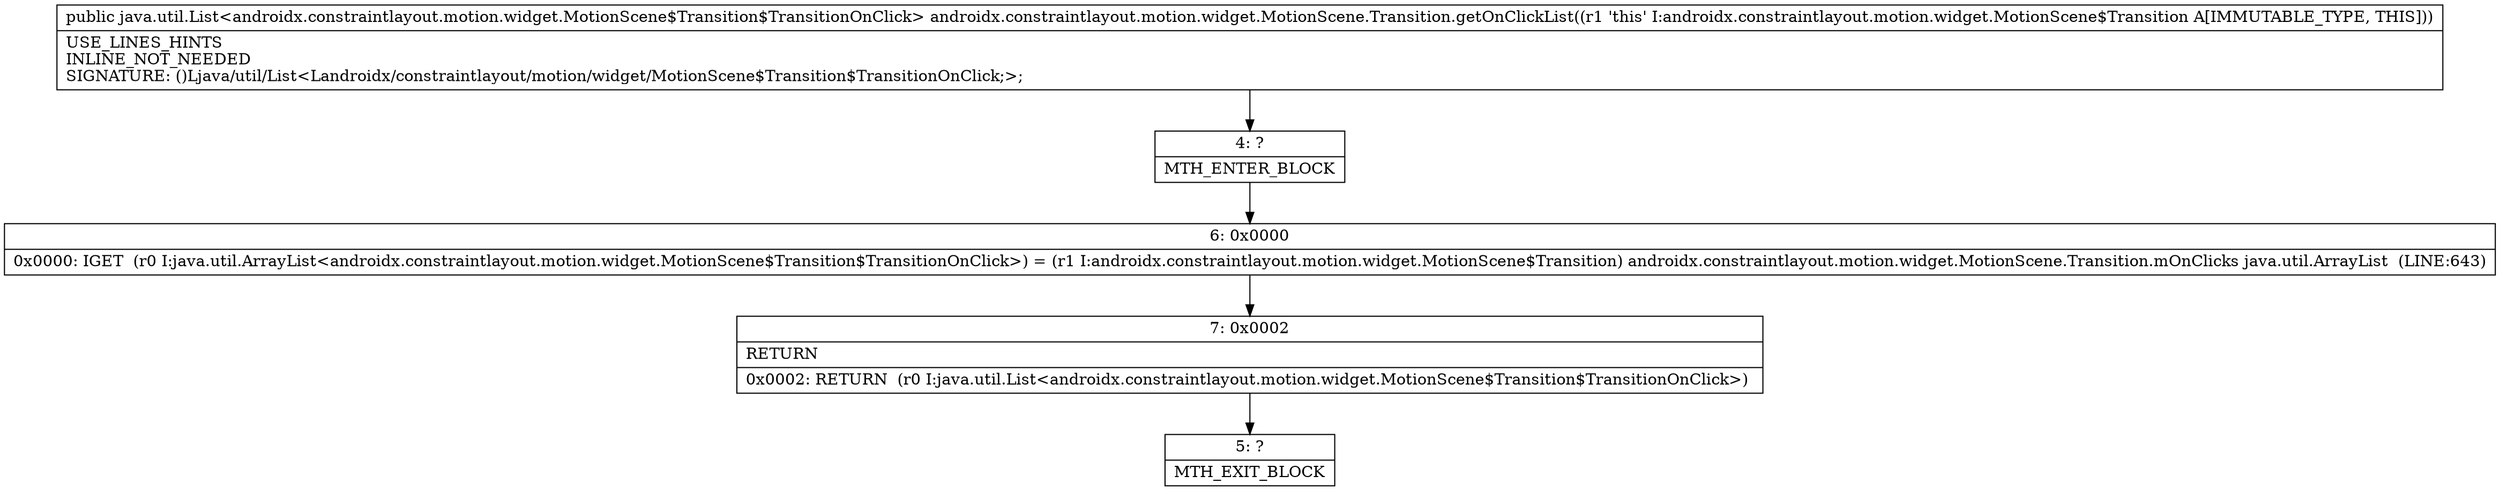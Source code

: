 digraph "CFG forandroidx.constraintlayout.motion.widget.MotionScene.Transition.getOnClickList()Ljava\/util\/List;" {
Node_4 [shape=record,label="{4\:\ ?|MTH_ENTER_BLOCK\l}"];
Node_6 [shape=record,label="{6\:\ 0x0000|0x0000: IGET  (r0 I:java.util.ArrayList\<androidx.constraintlayout.motion.widget.MotionScene$Transition$TransitionOnClick\>) = (r1 I:androidx.constraintlayout.motion.widget.MotionScene$Transition) androidx.constraintlayout.motion.widget.MotionScene.Transition.mOnClicks java.util.ArrayList  (LINE:643)\l}"];
Node_7 [shape=record,label="{7\:\ 0x0002|RETURN\l|0x0002: RETURN  (r0 I:java.util.List\<androidx.constraintlayout.motion.widget.MotionScene$Transition$TransitionOnClick\>) \l}"];
Node_5 [shape=record,label="{5\:\ ?|MTH_EXIT_BLOCK\l}"];
MethodNode[shape=record,label="{public java.util.List\<androidx.constraintlayout.motion.widget.MotionScene$Transition$TransitionOnClick\> androidx.constraintlayout.motion.widget.MotionScene.Transition.getOnClickList((r1 'this' I:androidx.constraintlayout.motion.widget.MotionScene$Transition A[IMMUTABLE_TYPE, THIS]))  | USE_LINES_HINTS\lINLINE_NOT_NEEDED\lSIGNATURE: ()Ljava\/util\/List\<Landroidx\/constraintlayout\/motion\/widget\/MotionScene$Transition$TransitionOnClick;\>;\l}"];
MethodNode -> Node_4;Node_4 -> Node_6;
Node_6 -> Node_7;
Node_7 -> Node_5;
}

